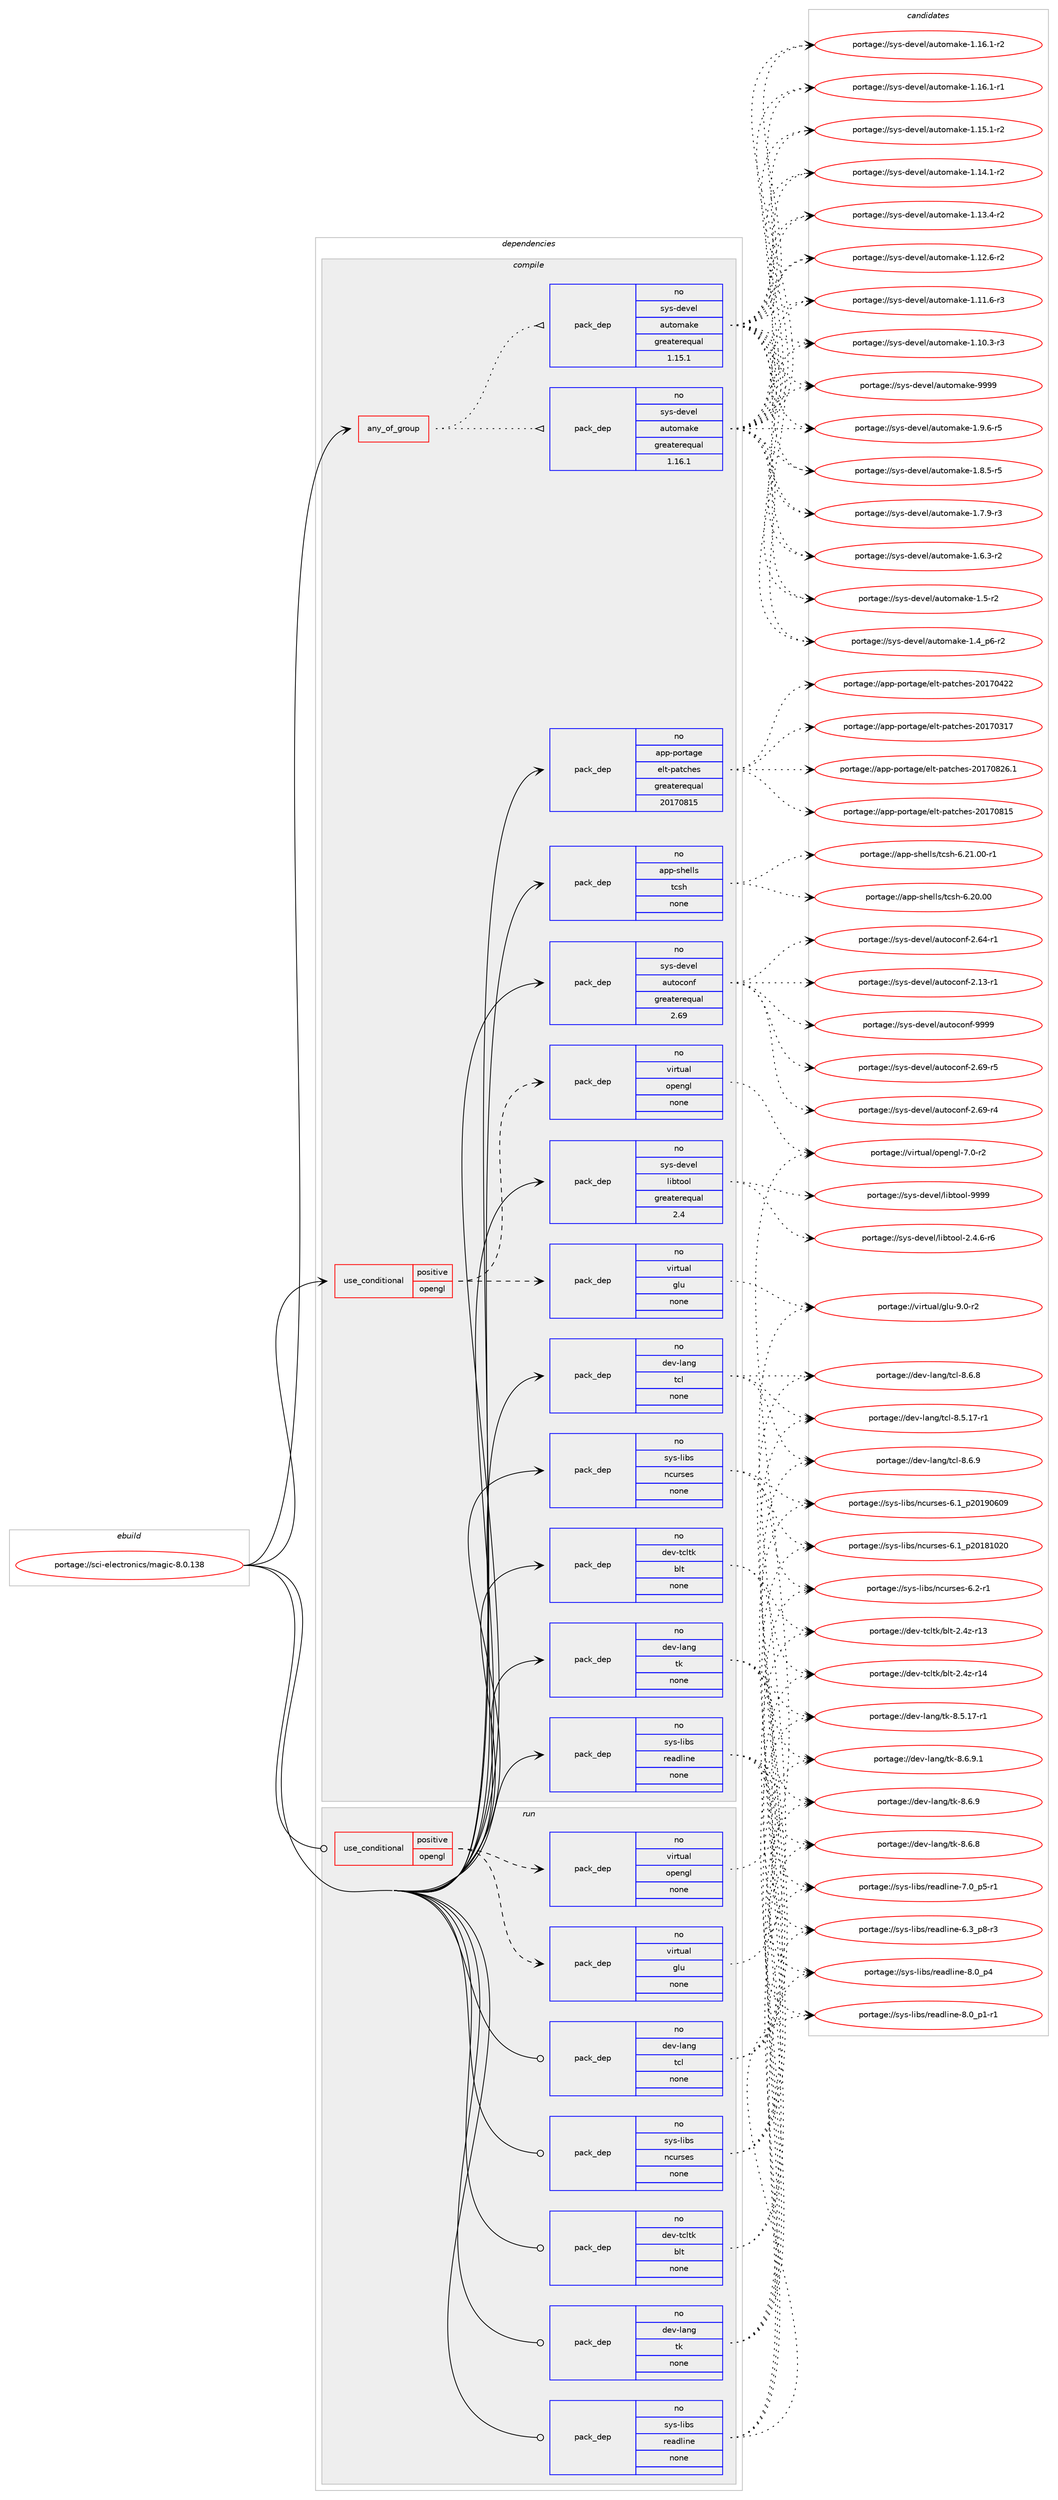 digraph prolog {

# *************
# Graph options
# *************

newrank=true;
concentrate=true;
compound=true;
graph [rankdir=LR,fontname=Helvetica,fontsize=10,ranksep=1.5];#, ranksep=2.5, nodesep=0.2];
edge  [arrowhead=vee];
node  [fontname=Helvetica,fontsize=10];

# **********
# The ebuild
# **********

subgraph cluster_leftcol {
color=gray;
rank=same;
label=<<i>ebuild</i>>;
id [label="portage://sci-electronics/magic-8.0.138", color=red, width=4, href="../sci-electronics/magic-8.0.138.svg"];
}

# ****************
# The dependencies
# ****************

subgraph cluster_midcol {
color=gray;
label=<<i>dependencies</i>>;
subgraph cluster_compile {
fillcolor="#eeeeee";
style=filled;
label=<<i>compile</i>>;
subgraph any1516 {
dependency93993 [label=<<TABLE BORDER="0" CELLBORDER="1" CELLSPACING="0" CELLPADDING="4"><TR><TD CELLPADDING="10">any_of_group</TD></TR></TABLE>>, shape=none, color=red];subgraph pack73296 {
dependency93994 [label=<<TABLE BORDER="0" CELLBORDER="1" CELLSPACING="0" CELLPADDING="4" WIDTH="220"><TR><TD ROWSPAN="6" CELLPADDING="30">pack_dep</TD></TR><TR><TD WIDTH="110">no</TD></TR><TR><TD>sys-devel</TD></TR><TR><TD>automake</TD></TR><TR><TD>greaterequal</TD></TR><TR><TD>1.16.1</TD></TR></TABLE>>, shape=none, color=blue];
}
dependency93993:e -> dependency93994:w [weight=20,style="dotted",arrowhead="oinv"];
subgraph pack73297 {
dependency93995 [label=<<TABLE BORDER="0" CELLBORDER="1" CELLSPACING="0" CELLPADDING="4" WIDTH="220"><TR><TD ROWSPAN="6" CELLPADDING="30">pack_dep</TD></TR><TR><TD WIDTH="110">no</TD></TR><TR><TD>sys-devel</TD></TR><TR><TD>automake</TD></TR><TR><TD>greaterequal</TD></TR><TR><TD>1.15.1</TD></TR></TABLE>>, shape=none, color=blue];
}
dependency93993:e -> dependency93995:w [weight=20,style="dotted",arrowhead="oinv"];
}
id:e -> dependency93993:w [weight=20,style="solid",arrowhead="vee"];
subgraph cond19097 {
dependency93996 [label=<<TABLE BORDER="0" CELLBORDER="1" CELLSPACING="0" CELLPADDING="4"><TR><TD ROWSPAN="3" CELLPADDING="10">use_conditional</TD></TR><TR><TD>positive</TD></TR><TR><TD>opengl</TD></TR></TABLE>>, shape=none, color=red];
subgraph pack73298 {
dependency93997 [label=<<TABLE BORDER="0" CELLBORDER="1" CELLSPACING="0" CELLPADDING="4" WIDTH="220"><TR><TD ROWSPAN="6" CELLPADDING="30">pack_dep</TD></TR><TR><TD WIDTH="110">no</TD></TR><TR><TD>virtual</TD></TR><TR><TD>glu</TD></TR><TR><TD>none</TD></TR><TR><TD></TD></TR></TABLE>>, shape=none, color=blue];
}
dependency93996:e -> dependency93997:w [weight=20,style="dashed",arrowhead="vee"];
subgraph pack73299 {
dependency93998 [label=<<TABLE BORDER="0" CELLBORDER="1" CELLSPACING="0" CELLPADDING="4" WIDTH="220"><TR><TD ROWSPAN="6" CELLPADDING="30">pack_dep</TD></TR><TR><TD WIDTH="110">no</TD></TR><TR><TD>virtual</TD></TR><TR><TD>opengl</TD></TR><TR><TD>none</TD></TR><TR><TD></TD></TR></TABLE>>, shape=none, color=blue];
}
dependency93996:e -> dependency93998:w [weight=20,style="dashed",arrowhead="vee"];
}
id:e -> dependency93996:w [weight=20,style="solid",arrowhead="vee"];
subgraph pack73300 {
dependency93999 [label=<<TABLE BORDER="0" CELLBORDER="1" CELLSPACING="0" CELLPADDING="4" WIDTH="220"><TR><TD ROWSPAN="6" CELLPADDING="30">pack_dep</TD></TR><TR><TD WIDTH="110">no</TD></TR><TR><TD>app-portage</TD></TR><TR><TD>elt-patches</TD></TR><TR><TD>greaterequal</TD></TR><TR><TD>20170815</TD></TR></TABLE>>, shape=none, color=blue];
}
id:e -> dependency93999:w [weight=20,style="solid",arrowhead="vee"];
subgraph pack73301 {
dependency94000 [label=<<TABLE BORDER="0" CELLBORDER="1" CELLSPACING="0" CELLPADDING="4" WIDTH="220"><TR><TD ROWSPAN="6" CELLPADDING="30">pack_dep</TD></TR><TR><TD WIDTH="110">no</TD></TR><TR><TD>app-shells</TD></TR><TR><TD>tcsh</TD></TR><TR><TD>none</TD></TR><TR><TD></TD></TR></TABLE>>, shape=none, color=blue];
}
id:e -> dependency94000:w [weight=20,style="solid",arrowhead="vee"];
subgraph pack73302 {
dependency94001 [label=<<TABLE BORDER="0" CELLBORDER="1" CELLSPACING="0" CELLPADDING="4" WIDTH="220"><TR><TD ROWSPAN="6" CELLPADDING="30">pack_dep</TD></TR><TR><TD WIDTH="110">no</TD></TR><TR><TD>dev-lang</TD></TR><TR><TD>tcl</TD></TR><TR><TD>none</TD></TR><TR><TD></TD></TR></TABLE>>, shape=none, color=blue];
}
id:e -> dependency94001:w [weight=20,style="solid",arrowhead="vee"];
subgraph pack73303 {
dependency94002 [label=<<TABLE BORDER="0" CELLBORDER="1" CELLSPACING="0" CELLPADDING="4" WIDTH="220"><TR><TD ROWSPAN="6" CELLPADDING="30">pack_dep</TD></TR><TR><TD WIDTH="110">no</TD></TR><TR><TD>dev-lang</TD></TR><TR><TD>tk</TD></TR><TR><TD>none</TD></TR><TR><TD></TD></TR></TABLE>>, shape=none, color=blue];
}
id:e -> dependency94002:w [weight=20,style="solid",arrowhead="vee"];
subgraph pack73304 {
dependency94003 [label=<<TABLE BORDER="0" CELLBORDER="1" CELLSPACING="0" CELLPADDING="4" WIDTH="220"><TR><TD ROWSPAN="6" CELLPADDING="30">pack_dep</TD></TR><TR><TD WIDTH="110">no</TD></TR><TR><TD>dev-tcltk</TD></TR><TR><TD>blt</TD></TR><TR><TD>none</TD></TR><TR><TD></TD></TR></TABLE>>, shape=none, color=blue];
}
id:e -> dependency94003:w [weight=20,style="solid",arrowhead="vee"];
subgraph pack73305 {
dependency94004 [label=<<TABLE BORDER="0" CELLBORDER="1" CELLSPACING="0" CELLPADDING="4" WIDTH="220"><TR><TD ROWSPAN="6" CELLPADDING="30">pack_dep</TD></TR><TR><TD WIDTH="110">no</TD></TR><TR><TD>sys-devel</TD></TR><TR><TD>autoconf</TD></TR><TR><TD>greaterequal</TD></TR><TR><TD>2.69</TD></TR></TABLE>>, shape=none, color=blue];
}
id:e -> dependency94004:w [weight=20,style="solid",arrowhead="vee"];
subgraph pack73306 {
dependency94005 [label=<<TABLE BORDER="0" CELLBORDER="1" CELLSPACING="0" CELLPADDING="4" WIDTH="220"><TR><TD ROWSPAN="6" CELLPADDING="30">pack_dep</TD></TR><TR><TD WIDTH="110">no</TD></TR><TR><TD>sys-devel</TD></TR><TR><TD>libtool</TD></TR><TR><TD>greaterequal</TD></TR><TR><TD>2.4</TD></TR></TABLE>>, shape=none, color=blue];
}
id:e -> dependency94005:w [weight=20,style="solid",arrowhead="vee"];
subgraph pack73307 {
dependency94006 [label=<<TABLE BORDER="0" CELLBORDER="1" CELLSPACING="0" CELLPADDING="4" WIDTH="220"><TR><TD ROWSPAN="6" CELLPADDING="30">pack_dep</TD></TR><TR><TD WIDTH="110">no</TD></TR><TR><TD>sys-libs</TD></TR><TR><TD>ncurses</TD></TR><TR><TD>none</TD></TR><TR><TD></TD></TR></TABLE>>, shape=none, color=blue];
}
id:e -> dependency94006:w [weight=20,style="solid",arrowhead="vee"];
subgraph pack73308 {
dependency94007 [label=<<TABLE BORDER="0" CELLBORDER="1" CELLSPACING="0" CELLPADDING="4" WIDTH="220"><TR><TD ROWSPAN="6" CELLPADDING="30">pack_dep</TD></TR><TR><TD WIDTH="110">no</TD></TR><TR><TD>sys-libs</TD></TR><TR><TD>readline</TD></TR><TR><TD>none</TD></TR><TR><TD></TD></TR></TABLE>>, shape=none, color=blue];
}
id:e -> dependency94007:w [weight=20,style="solid",arrowhead="vee"];
}
subgraph cluster_compileandrun {
fillcolor="#eeeeee";
style=filled;
label=<<i>compile and run</i>>;
}
subgraph cluster_run {
fillcolor="#eeeeee";
style=filled;
label=<<i>run</i>>;
subgraph cond19098 {
dependency94008 [label=<<TABLE BORDER="0" CELLBORDER="1" CELLSPACING="0" CELLPADDING="4"><TR><TD ROWSPAN="3" CELLPADDING="10">use_conditional</TD></TR><TR><TD>positive</TD></TR><TR><TD>opengl</TD></TR></TABLE>>, shape=none, color=red];
subgraph pack73309 {
dependency94009 [label=<<TABLE BORDER="0" CELLBORDER="1" CELLSPACING="0" CELLPADDING="4" WIDTH="220"><TR><TD ROWSPAN="6" CELLPADDING="30">pack_dep</TD></TR><TR><TD WIDTH="110">no</TD></TR><TR><TD>virtual</TD></TR><TR><TD>glu</TD></TR><TR><TD>none</TD></TR><TR><TD></TD></TR></TABLE>>, shape=none, color=blue];
}
dependency94008:e -> dependency94009:w [weight=20,style="dashed",arrowhead="vee"];
subgraph pack73310 {
dependency94010 [label=<<TABLE BORDER="0" CELLBORDER="1" CELLSPACING="0" CELLPADDING="4" WIDTH="220"><TR><TD ROWSPAN="6" CELLPADDING="30">pack_dep</TD></TR><TR><TD WIDTH="110">no</TD></TR><TR><TD>virtual</TD></TR><TR><TD>opengl</TD></TR><TR><TD>none</TD></TR><TR><TD></TD></TR></TABLE>>, shape=none, color=blue];
}
dependency94008:e -> dependency94010:w [weight=20,style="dashed",arrowhead="vee"];
}
id:e -> dependency94008:w [weight=20,style="solid",arrowhead="odot"];
subgraph pack73311 {
dependency94011 [label=<<TABLE BORDER="0" CELLBORDER="1" CELLSPACING="0" CELLPADDING="4" WIDTH="220"><TR><TD ROWSPAN="6" CELLPADDING="30">pack_dep</TD></TR><TR><TD WIDTH="110">no</TD></TR><TR><TD>dev-lang</TD></TR><TR><TD>tcl</TD></TR><TR><TD>none</TD></TR><TR><TD></TD></TR></TABLE>>, shape=none, color=blue];
}
id:e -> dependency94011:w [weight=20,style="solid",arrowhead="odot"];
subgraph pack73312 {
dependency94012 [label=<<TABLE BORDER="0" CELLBORDER="1" CELLSPACING="0" CELLPADDING="4" WIDTH="220"><TR><TD ROWSPAN="6" CELLPADDING="30">pack_dep</TD></TR><TR><TD WIDTH="110">no</TD></TR><TR><TD>dev-lang</TD></TR><TR><TD>tk</TD></TR><TR><TD>none</TD></TR><TR><TD></TD></TR></TABLE>>, shape=none, color=blue];
}
id:e -> dependency94012:w [weight=20,style="solid",arrowhead="odot"];
subgraph pack73313 {
dependency94013 [label=<<TABLE BORDER="0" CELLBORDER="1" CELLSPACING="0" CELLPADDING="4" WIDTH="220"><TR><TD ROWSPAN="6" CELLPADDING="30">pack_dep</TD></TR><TR><TD WIDTH="110">no</TD></TR><TR><TD>dev-tcltk</TD></TR><TR><TD>blt</TD></TR><TR><TD>none</TD></TR><TR><TD></TD></TR></TABLE>>, shape=none, color=blue];
}
id:e -> dependency94013:w [weight=20,style="solid",arrowhead="odot"];
subgraph pack73314 {
dependency94014 [label=<<TABLE BORDER="0" CELLBORDER="1" CELLSPACING="0" CELLPADDING="4" WIDTH="220"><TR><TD ROWSPAN="6" CELLPADDING="30">pack_dep</TD></TR><TR><TD WIDTH="110">no</TD></TR><TR><TD>sys-libs</TD></TR><TR><TD>ncurses</TD></TR><TR><TD>none</TD></TR><TR><TD></TD></TR></TABLE>>, shape=none, color=blue];
}
id:e -> dependency94014:w [weight=20,style="solid",arrowhead="odot"];
subgraph pack73315 {
dependency94015 [label=<<TABLE BORDER="0" CELLBORDER="1" CELLSPACING="0" CELLPADDING="4" WIDTH="220"><TR><TD ROWSPAN="6" CELLPADDING="30">pack_dep</TD></TR><TR><TD WIDTH="110">no</TD></TR><TR><TD>sys-libs</TD></TR><TR><TD>readline</TD></TR><TR><TD>none</TD></TR><TR><TD></TD></TR></TABLE>>, shape=none, color=blue];
}
id:e -> dependency94015:w [weight=20,style="solid",arrowhead="odot"];
}
}

# **************
# The candidates
# **************

subgraph cluster_choices {
rank=same;
color=gray;
label=<<i>candidates</i>>;

subgraph choice73296 {
color=black;
nodesep=1;
choice115121115451001011181011084797117116111109971071014557575757 [label="portage://sys-devel/automake-9999", color=red, width=4,href="../sys-devel/automake-9999.svg"];
choice115121115451001011181011084797117116111109971071014549465746544511453 [label="portage://sys-devel/automake-1.9.6-r5", color=red, width=4,href="../sys-devel/automake-1.9.6-r5.svg"];
choice115121115451001011181011084797117116111109971071014549465646534511453 [label="portage://sys-devel/automake-1.8.5-r5", color=red, width=4,href="../sys-devel/automake-1.8.5-r5.svg"];
choice115121115451001011181011084797117116111109971071014549465546574511451 [label="portage://sys-devel/automake-1.7.9-r3", color=red, width=4,href="../sys-devel/automake-1.7.9-r3.svg"];
choice115121115451001011181011084797117116111109971071014549465446514511450 [label="portage://sys-devel/automake-1.6.3-r2", color=red, width=4,href="../sys-devel/automake-1.6.3-r2.svg"];
choice11512111545100101118101108479711711611110997107101454946534511450 [label="portage://sys-devel/automake-1.5-r2", color=red, width=4,href="../sys-devel/automake-1.5-r2.svg"];
choice115121115451001011181011084797117116111109971071014549465295112544511450 [label="portage://sys-devel/automake-1.4_p6-r2", color=red, width=4,href="../sys-devel/automake-1.4_p6-r2.svg"];
choice11512111545100101118101108479711711611110997107101454946495446494511450 [label="portage://sys-devel/automake-1.16.1-r2", color=red, width=4,href="../sys-devel/automake-1.16.1-r2.svg"];
choice11512111545100101118101108479711711611110997107101454946495446494511449 [label="portage://sys-devel/automake-1.16.1-r1", color=red, width=4,href="../sys-devel/automake-1.16.1-r1.svg"];
choice11512111545100101118101108479711711611110997107101454946495346494511450 [label="portage://sys-devel/automake-1.15.1-r2", color=red, width=4,href="../sys-devel/automake-1.15.1-r2.svg"];
choice11512111545100101118101108479711711611110997107101454946495246494511450 [label="portage://sys-devel/automake-1.14.1-r2", color=red, width=4,href="../sys-devel/automake-1.14.1-r2.svg"];
choice11512111545100101118101108479711711611110997107101454946495146524511450 [label="portage://sys-devel/automake-1.13.4-r2", color=red, width=4,href="../sys-devel/automake-1.13.4-r2.svg"];
choice11512111545100101118101108479711711611110997107101454946495046544511450 [label="portage://sys-devel/automake-1.12.6-r2", color=red, width=4,href="../sys-devel/automake-1.12.6-r2.svg"];
choice11512111545100101118101108479711711611110997107101454946494946544511451 [label="portage://sys-devel/automake-1.11.6-r3", color=red, width=4,href="../sys-devel/automake-1.11.6-r3.svg"];
choice11512111545100101118101108479711711611110997107101454946494846514511451 [label="portage://sys-devel/automake-1.10.3-r3", color=red, width=4,href="../sys-devel/automake-1.10.3-r3.svg"];
dependency93994:e -> choice115121115451001011181011084797117116111109971071014557575757:w [style=dotted,weight="100"];
dependency93994:e -> choice115121115451001011181011084797117116111109971071014549465746544511453:w [style=dotted,weight="100"];
dependency93994:e -> choice115121115451001011181011084797117116111109971071014549465646534511453:w [style=dotted,weight="100"];
dependency93994:e -> choice115121115451001011181011084797117116111109971071014549465546574511451:w [style=dotted,weight="100"];
dependency93994:e -> choice115121115451001011181011084797117116111109971071014549465446514511450:w [style=dotted,weight="100"];
dependency93994:e -> choice11512111545100101118101108479711711611110997107101454946534511450:w [style=dotted,weight="100"];
dependency93994:e -> choice115121115451001011181011084797117116111109971071014549465295112544511450:w [style=dotted,weight="100"];
dependency93994:e -> choice11512111545100101118101108479711711611110997107101454946495446494511450:w [style=dotted,weight="100"];
dependency93994:e -> choice11512111545100101118101108479711711611110997107101454946495446494511449:w [style=dotted,weight="100"];
dependency93994:e -> choice11512111545100101118101108479711711611110997107101454946495346494511450:w [style=dotted,weight="100"];
dependency93994:e -> choice11512111545100101118101108479711711611110997107101454946495246494511450:w [style=dotted,weight="100"];
dependency93994:e -> choice11512111545100101118101108479711711611110997107101454946495146524511450:w [style=dotted,weight="100"];
dependency93994:e -> choice11512111545100101118101108479711711611110997107101454946495046544511450:w [style=dotted,weight="100"];
dependency93994:e -> choice11512111545100101118101108479711711611110997107101454946494946544511451:w [style=dotted,weight="100"];
dependency93994:e -> choice11512111545100101118101108479711711611110997107101454946494846514511451:w [style=dotted,weight="100"];
}
subgraph choice73297 {
color=black;
nodesep=1;
choice115121115451001011181011084797117116111109971071014557575757 [label="portage://sys-devel/automake-9999", color=red, width=4,href="../sys-devel/automake-9999.svg"];
choice115121115451001011181011084797117116111109971071014549465746544511453 [label="portage://sys-devel/automake-1.9.6-r5", color=red, width=4,href="../sys-devel/automake-1.9.6-r5.svg"];
choice115121115451001011181011084797117116111109971071014549465646534511453 [label="portage://sys-devel/automake-1.8.5-r5", color=red, width=4,href="../sys-devel/automake-1.8.5-r5.svg"];
choice115121115451001011181011084797117116111109971071014549465546574511451 [label="portage://sys-devel/automake-1.7.9-r3", color=red, width=4,href="../sys-devel/automake-1.7.9-r3.svg"];
choice115121115451001011181011084797117116111109971071014549465446514511450 [label="portage://sys-devel/automake-1.6.3-r2", color=red, width=4,href="../sys-devel/automake-1.6.3-r2.svg"];
choice11512111545100101118101108479711711611110997107101454946534511450 [label="portage://sys-devel/automake-1.5-r2", color=red, width=4,href="../sys-devel/automake-1.5-r2.svg"];
choice115121115451001011181011084797117116111109971071014549465295112544511450 [label="portage://sys-devel/automake-1.4_p6-r2", color=red, width=4,href="../sys-devel/automake-1.4_p6-r2.svg"];
choice11512111545100101118101108479711711611110997107101454946495446494511450 [label="portage://sys-devel/automake-1.16.1-r2", color=red, width=4,href="../sys-devel/automake-1.16.1-r2.svg"];
choice11512111545100101118101108479711711611110997107101454946495446494511449 [label="portage://sys-devel/automake-1.16.1-r1", color=red, width=4,href="../sys-devel/automake-1.16.1-r1.svg"];
choice11512111545100101118101108479711711611110997107101454946495346494511450 [label="portage://sys-devel/automake-1.15.1-r2", color=red, width=4,href="../sys-devel/automake-1.15.1-r2.svg"];
choice11512111545100101118101108479711711611110997107101454946495246494511450 [label="portage://sys-devel/automake-1.14.1-r2", color=red, width=4,href="../sys-devel/automake-1.14.1-r2.svg"];
choice11512111545100101118101108479711711611110997107101454946495146524511450 [label="portage://sys-devel/automake-1.13.4-r2", color=red, width=4,href="../sys-devel/automake-1.13.4-r2.svg"];
choice11512111545100101118101108479711711611110997107101454946495046544511450 [label="portage://sys-devel/automake-1.12.6-r2", color=red, width=4,href="../sys-devel/automake-1.12.6-r2.svg"];
choice11512111545100101118101108479711711611110997107101454946494946544511451 [label="portage://sys-devel/automake-1.11.6-r3", color=red, width=4,href="../sys-devel/automake-1.11.6-r3.svg"];
choice11512111545100101118101108479711711611110997107101454946494846514511451 [label="portage://sys-devel/automake-1.10.3-r3", color=red, width=4,href="../sys-devel/automake-1.10.3-r3.svg"];
dependency93995:e -> choice115121115451001011181011084797117116111109971071014557575757:w [style=dotted,weight="100"];
dependency93995:e -> choice115121115451001011181011084797117116111109971071014549465746544511453:w [style=dotted,weight="100"];
dependency93995:e -> choice115121115451001011181011084797117116111109971071014549465646534511453:w [style=dotted,weight="100"];
dependency93995:e -> choice115121115451001011181011084797117116111109971071014549465546574511451:w [style=dotted,weight="100"];
dependency93995:e -> choice115121115451001011181011084797117116111109971071014549465446514511450:w [style=dotted,weight="100"];
dependency93995:e -> choice11512111545100101118101108479711711611110997107101454946534511450:w [style=dotted,weight="100"];
dependency93995:e -> choice115121115451001011181011084797117116111109971071014549465295112544511450:w [style=dotted,weight="100"];
dependency93995:e -> choice11512111545100101118101108479711711611110997107101454946495446494511450:w [style=dotted,weight="100"];
dependency93995:e -> choice11512111545100101118101108479711711611110997107101454946495446494511449:w [style=dotted,weight="100"];
dependency93995:e -> choice11512111545100101118101108479711711611110997107101454946495346494511450:w [style=dotted,weight="100"];
dependency93995:e -> choice11512111545100101118101108479711711611110997107101454946495246494511450:w [style=dotted,weight="100"];
dependency93995:e -> choice11512111545100101118101108479711711611110997107101454946495146524511450:w [style=dotted,weight="100"];
dependency93995:e -> choice11512111545100101118101108479711711611110997107101454946495046544511450:w [style=dotted,weight="100"];
dependency93995:e -> choice11512111545100101118101108479711711611110997107101454946494946544511451:w [style=dotted,weight="100"];
dependency93995:e -> choice11512111545100101118101108479711711611110997107101454946494846514511451:w [style=dotted,weight="100"];
}
subgraph choice73298 {
color=black;
nodesep=1;
choice1181051141161179710847103108117455746484511450 [label="portage://virtual/glu-9.0-r2", color=red, width=4,href="../virtual/glu-9.0-r2.svg"];
dependency93997:e -> choice1181051141161179710847103108117455746484511450:w [style=dotted,weight="100"];
}
subgraph choice73299 {
color=black;
nodesep=1;
choice1181051141161179710847111112101110103108455546484511450 [label="portage://virtual/opengl-7.0-r2", color=red, width=4,href="../virtual/opengl-7.0-r2.svg"];
dependency93998:e -> choice1181051141161179710847111112101110103108455546484511450:w [style=dotted,weight="100"];
}
subgraph choice73300 {
color=black;
nodesep=1;
choice971121124511211111411697103101471011081164511297116991041011154550484955485650544649 [label="portage://app-portage/elt-patches-20170826.1", color=red, width=4,href="../app-portage/elt-patches-20170826.1.svg"];
choice97112112451121111141169710310147101108116451129711699104101115455048495548564953 [label="portage://app-portage/elt-patches-20170815", color=red, width=4,href="../app-portage/elt-patches-20170815.svg"];
choice97112112451121111141169710310147101108116451129711699104101115455048495548525050 [label="portage://app-portage/elt-patches-20170422", color=red, width=4,href="../app-portage/elt-patches-20170422.svg"];
choice97112112451121111141169710310147101108116451129711699104101115455048495548514955 [label="portage://app-portage/elt-patches-20170317", color=red, width=4,href="../app-portage/elt-patches-20170317.svg"];
dependency93999:e -> choice971121124511211111411697103101471011081164511297116991041011154550484955485650544649:w [style=dotted,weight="100"];
dependency93999:e -> choice97112112451121111141169710310147101108116451129711699104101115455048495548564953:w [style=dotted,weight="100"];
dependency93999:e -> choice97112112451121111141169710310147101108116451129711699104101115455048495548525050:w [style=dotted,weight="100"];
dependency93999:e -> choice97112112451121111141169710310147101108116451129711699104101115455048495548514955:w [style=dotted,weight="100"];
}
subgraph choice73301 {
color=black;
nodesep=1;
choice9711211245115104101108108115471169911510445544650494648484511449 [label="portage://app-shells/tcsh-6.21.00-r1", color=red, width=4,href="../app-shells/tcsh-6.21.00-r1.svg"];
choice971121124511510410110810811547116991151044554465048464848 [label="portage://app-shells/tcsh-6.20.00", color=red, width=4,href="../app-shells/tcsh-6.20.00.svg"];
dependency94000:e -> choice9711211245115104101108108115471169911510445544650494648484511449:w [style=dotted,weight="100"];
dependency94000:e -> choice971121124511510410110810811547116991151044554465048464848:w [style=dotted,weight="100"];
}
subgraph choice73302 {
color=black;
nodesep=1;
choice10010111845108971101034711699108455646544657 [label="portage://dev-lang/tcl-8.6.9", color=red, width=4,href="../dev-lang/tcl-8.6.9.svg"];
choice10010111845108971101034711699108455646544656 [label="portage://dev-lang/tcl-8.6.8", color=red, width=4,href="../dev-lang/tcl-8.6.8.svg"];
choice10010111845108971101034711699108455646534649554511449 [label="portage://dev-lang/tcl-8.5.17-r1", color=red, width=4,href="../dev-lang/tcl-8.5.17-r1.svg"];
dependency94001:e -> choice10010111845108971101034711699108455646544657:w [style=dotted,weight="100"];
dependency94001:e -> choice10010111845108971101034711699108455646544656:w [style=dotted,weight="100"];
dependency94001:e -> choice10010111845108971101034711699108455646534649554511449:w [style=dotted,weight="100"];
}
subgraph choice73303 {
color=black;
nodesep=1;
choice1001011184510897110103471161074556465446574649 [label="portage://dev-lang/tk-8.6.9.1", color=red, width=4,href="../dev-lang/tk-8.6.9.1.svg"];
choice100101118451089711010347116107455646544657 [label="portage://dev-lang/tk-8.6.9", color=red, width=4,href="../dev-lang/tk-8.6.9.svg"];
choice100101118451089711010347116107455646544656 [label="portage://dev-lang/tk-8.6.8", color=red, width=4,href="../dev-lang/tk-8.6.8.svg"];
choice100101118451089711010347116107455646534649554511449 [label="portage://dev-lang/tk-8.5.17-r1", color=red, width=4,href="../dev-lang/tk-8.5.17-r1.svg"];
dependency94002:e -> choice1001011184510897110103471161074556465446574649:w [style=dotted,weight="100"];
dependency94002:e -> choice100101118451089711010347116107455646544657:w [style=dotted,weight="100"];
dependency94002:e -> choice100101118451089711010347116107455646544656:w [style=dotted,weight="100"];
dependency94002:e -> choice100101118451089711010347116107455646534649554511449:w [style=dotted,weight="100"];
}
subgraph choice73304 {
color=black;
nodesep=1;
choice1001011184511699108116107479810811645504652122451144952 [label="portage://dev-tcltk/blt-2.4z-r14", color=red, width=4,href="../dev-tcltk/blt-2.4z-r14.svg"];
choice1001011184511699108116107479810811645504652122451144951 [label="portage://dev-tcltk/blt-2.4z-r13", color=red, width=4,href="../dev-tcltk/blt-2.4z-r13.svg"];
dependency94003:e -> choice1001011184511699108116107479810811645504652122451144952:w [style=dotted,weight="100"];
dependency94003:e -> choice1001011184511699108116107479810811645504652122451144951:w [style=dotted,weight="100"];
}
subgraph choice73305 {
color=black;
nodesep=1;
choice115121115451001011181011084797117116111991111101024557575757 [label="portage://sys-devel/autoconf-9999", color=red, width=4,href="../sys-devel/autoconf-9999.svg"];
choice1151211154510010111810110847971171161119911111010245504654574511453 [label="portage://sys-devel/autoconf-2.69-r5", color=red, width=4,href="../sys-devel/autoconf-2.69-r5.svg"];
choice1151211154510010111810110847971171161119911111010245504654574511452 [label="portage://sys-devel/autoconf-2.69-r4", color=red, width=4,href="../sys-devel/autoconf-2.69-r4.svg"];
choice1151211154510010111810110847971171161119911111010245504654524511449 [label="portage://sys-devel/autoconf-2.64-r1", color=red, width=4,href="../sys-devel/autoconf-2.64-r1.svg"];
choice1151211154510010111810110847971171161119911111010245504649514511449 [label="portage://sys-devel/autoconf-2.13-r1", color=red, width=4,href="../sys-devel/autoconf-2.13-r1.svg"];
dependency94004:e -> choice115121115451001011181011084797117116111991111101024557575757:w [style=dotted,weight="100"];
dependency94004:e -> choice1151211154510010111810110847971171161119911111010245504654574511453:w [style=dotted,weight="100"];
dependency94004:e -> choice1151211154510010111810110847971171161119911111010245504654574511452:w [style=dotted,weight="100"];
dependency94004:e -> choice1151211154510010111810110847971171161119911111010245504654524511449:w [style=dotted,weight="100"];
dependency94004:e -> choice1151211154510010111810110847971171161119911111010245504649514511449:w [style=dotted,weight="100"];
}
subgraph choice73306 {
color=black;
nodesep=1;
choice1151211154510010111810110847108105981161111111084557575757 [label="portage://sys-devel/libtool-9999", color=red, width=4,href="../sys-devel/libtool-9999.svg"];
choice1151211154510010111810110847108105981161111111084550465246544511454 [label="portage://sys-devel/libtool-2.4.6-r6", color=red, width=4,href="../sys-devel/libtool-2.4.6-r6.svg"];
dependency94005:e -> choice1151211154510010111810110847108105981161111111084557575757:w [style=dotted,weight="100"];
dependency94005:e -> choice1151211154510010111810110847108105981161111111084550465246544511454:w [style=dotted,weight="100"];
}
subgraph choice73307 {
color=black;
nodesep=1;
choice11512111545108105981154711099117114115101115455446504511449 [label="portage://sys-libs/ncurses-6.2-r1", color=red, width=4,href="../sys-libs/ncurses-6.2-r1.svg"];
choice1151211154510810598115471109911711411510111545544649951125048495748544857 [label="portage://sys-libs/ncurses-6.1_p20190609", color=red, width=4,href="../sys-libs/ncurses-6.1_p20190609.svg"];
choice1151211154510810598115471109911711411510111545544649951125048495649485048 [label="portage://sys-libs/ncurses-6.1_p20181020", color=red, width=4,href="../sys-libs/ncurses-6.1_p20181020.svg"];
dependency94006:e -> choice11512111545108105981154711099117114115101115455446504511449:w [style=dotted,weight="100"];
dependency94006:e -> choice1151211154510810598115471109911711411510111545544649951125048495748544857:w [style=dotted,weight="100"];
dependency94006:e -> choice1151211154510810598115471109911711411510111545544649951125048495649485048:w [style=dotted,weight="100"];
}
subgraph choice73308 {
color=black;
nodesep=1;
choice11512111545108105981154711410197100108105110101455646489511252 [label="portage://sys-libs/readline-8.0_p4", color=red, width=4,href="../sys-libs/readline-8.0_p4.svg"];
choice115121115451081059811547114101971001081051101014556464895112494511449 [label="portage://sys-libs/readline-8.0_p1-r1", color=red, width=4,href="../sys-libs/readline-8.0_p1-r1.svg"];
choice115121115451081059811547114101971001081051101014555464895112534511449 [label="portage://sys-libs/readline-7.0_p5-r1", color=red, width=4,href="../sys-libs/readline-7.0_p5-r1.svg"];
choice115121115451081059811547114101971001081051101014554465195112564511451 [label="portage://sys-libs/readline-6.3_p8-r3", color=red, width=4,href="../sys-libs/readline-6.3_p8-r3.svg"];
dependency94007:e -> choice11512111545108105981154711410197100108105110101455646489511252:w [style=dotted,weight="100"];
dependency94007:e -> choice115121115451081059811547114101971001081051101014556464895112494511449:w [style=dotted,weight="100"];
dependency94007:e -> choice115121115451081059811547114101971001081051101014555464895112534511449:w [style=dotted,weight="100"];
dependency94007:e -> choice115121115451081059811547114101971001081051101014554465195112564511451:w [style=dotted,weight="100"];
}
subgraph choice73309 {
color=black;
nodesep=1;
choice1181051141161179710847103108117455746484511450 [label="portage://virtual/glu-9.0-r2", color=red, width=4,href="../virtual/glu-9.0-r2.svg"];
dependency94009:e -> choice1181051141161179710847103108117455746484511450:w [style=dotted,weight="100"];
}
subgraph choice73310 {
color=black;
nodesep=1;
choice1181051141161179710847111112101110103108455546484511450 [label="portage://virtual/opengl-7.0-r2", color=red, width=4,href="../virtual/opengl-7.0-r2.svg"];
dependency94010:e -> choice1181051141161179710847111112101110103108455546484511450:w [style=dotted,weight="100"];
}
subgraph choice73311 {
color=black;
nodesep=1;
choice10010111845108971101034711699108455646544657 [label="portage://dev-lang/tcl-8.6.9", color=red, width=4,href="../dev-lang/tcl-8.6.9.svg"];
choice10010111845108971101034711699108455646544656 [label="portage://dev-lang/tcl-8.6.8", color=red, width=4,href="../dev-lang/tcl-8.6.8.svg"];
choice10010111845108971101034711699108455646534649554511449 [label="portage://dev-lang/tcl-8.5.17-r1", color=red, width=4,href="../dev-lang/tcl-8.5.17-r1.svg"];
dependency94011:e -> choice10010111845108971101034711699108455646544657:w [style=dotted,weight="100"];
dependency94011:e -> choice10010111845108971101034711699108455646544656:w [style=dotted,weight="100"];
dependency94011:e -> choice10010111845108971101034711699108455646534649554511449:w [style=dotted,weight="100"];
}
subgraph choice73312 {
color=black;
nodesep=1;
choice1001011184510897110103471161074556465446574649 [label="portage://dev-lang/tk-8.6.9.1", color=red, width=4,href="../dev-lang/tk-8.6.9.1.svg"];
choice100101118451089711010347116107455646544657 [label="portage://dev-lang/tk-8.6.9", color=red, width=4,href="../dev-lang/tk-8.6.9.svg"];
choice100101118451089711010347116107455646544656 [label="portage://dev-lang/tk-8.6.8", color=red, width=4,href="../dev-lang/tk-8.6.8.svg"];
choice100101118451089711010347116107455646534649554511449 [label="portage://dev-lang/tk-8.5.17-r1", color=red, width=4,href="../dev-lang/tk-8.5.17-r1.svg"];
dependency94012:e -> choice1001011184510897110103471161074556465446574649:w [style=dotted,weight="100"];
dependency94012:e -> choice100101118451089711010347116107455646544657:w [style=dotted,weight="100"];
dependency94012:e -> choice100101118451089711010347116107455646544656:w [style=dotted,weight="100"];
dependency94012:e -> choice100101118451089711010347116107455646534649554511449:w [style=dotted,weight="100"];
}
subgraph choice73313 {
color=black;
nodesep=1;
choice1001011184511699108116107479810811645504652122451144952 [label="portage://dev-tcltk/blt-2.4z-r14", color=red, width=4,href="../dev-tcltk/blt-2.4z-r14.svg"];
choice1001011184511699108116107479810811645504652122451144951 [label="portage://dev-tcltk/blt-2.4z-r13", color=red, width=4,href="../dev-tcltk/blt-2.4z-r13.svg"];
dependency94013:e -> choice1001011184511699108116107479810811645504652122451144952:w [style=dotted,weight="100"];
dependency94013:e -> choice1001011184511699108116107479810811645504652122451144951:w [style=dotted,weight="100"];
}
subgraph choice73314 {
color=black;
nodesep=1;
choice11512111545108105981154711099117114115101115455446504511449 [label="portage://sys-libs/ncurses-6.2-r1", color=red, width=4,href="../sys-libs/ncurses-6.2-r1.svg"];
choice1151211154510810598115471109911711411510111545544649951125048495748544857 [label="portage://sys-libs/ncurses-6.1_p20190609", color=red, width=4,href="../sys-libs/ncurses-6.1_p20190609.svg"];
choice1151211154510810598115471109911711411510111545544649951125048495649485048 [label="portage://sys-libs/ncurses-6.1_p20181020", color=red, width=4,href="../sys-libs/ncurses-6.1_p20181020.svg"];
dependency94014:e -> choice11512111545108105981154711099117114115101115455446504511449:w [style=dotted,weight="100"];
dependency94014:e -> choice1151211154510810598115471109911711411510111545544649951125048495748544857:w [style=dotted,weight="100"];
dependency94014:e -> choice1151211154510810598115471109911711411510111545544649951125048495649485048:w [style=dotted,weight="100"];
}
subgraph choice73315 {
color=black;
nodesep=1;
choice11512111545108105981154711410197100108105110101455646489511252 [label="portage://sys-libs/readline-8.0_p4", color=red, width=4,href="../sys-libs/readline-8.0_p4.svg"];
choice115121115451081059811547114101971001081051101014556464895112494511449 [label="portage://sys-libs/readline-8.0_p1-r1", color=red, width=4,href="../sys-libs/readline-8.0_p1-r1.svg"];
choice115121115451081059811547114101971001081051101014555464895112534511449 [label="portage://sys-libs/readline-7.0_p5-r1", color=red, width=4,href="../sys-libs/readline-7.0_p5-r1.svg"];
choice115121115451081059811547114101971001081051101014554465195112564511451 [label="portage://sys-libs/readline-6.3_p8-r3", color=red, width=4,href="../sys-libs/readline-6.3_p8-r3.svg"];
dependency94015:e -> choice11512111545108105981154711410197100108105110101455646489511252:w [style=dotted,weight="100"];
dependency94015:e -> choice115121115451081059811547114101971001081051101014556464895112494511449:w [style=dotted,weight="100"];
dependency94015:e -> choice115121115451081059811547114101971001081051101014555464895112534511449:w [style=dotted,weight="100"];
dependency94015:e -> choice115121115451081059811547114101971001081051101014554465195112564511451:w [style=dotted,weight="100"];
}
}

}
